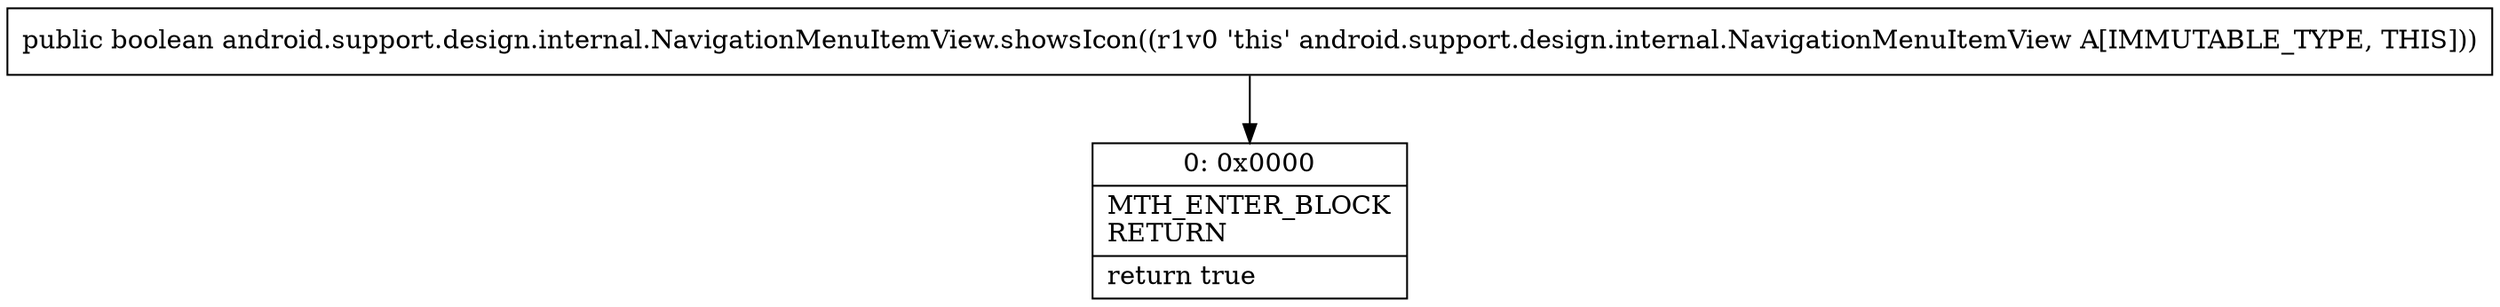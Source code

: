 digraph "CFG forandroid.support.design.internal.NavigationMenuItemView.showsIcon()Z" {
Node_0 [shape=record,label="{0\:\ 0x0000|MTH_ENTER_BLOCK\lRETURN\l|return true\l}"];
MethodNode[shape=record,label="{public boolean android.support.design.internal.NavigationMenuItemView.showsIcon((r1v0 'this' android.support.design.internal.NavigationMenuItemView A[IMMUTABLE_TYPE, THIS])) }"];
MethodNode -> Node_0;
}

